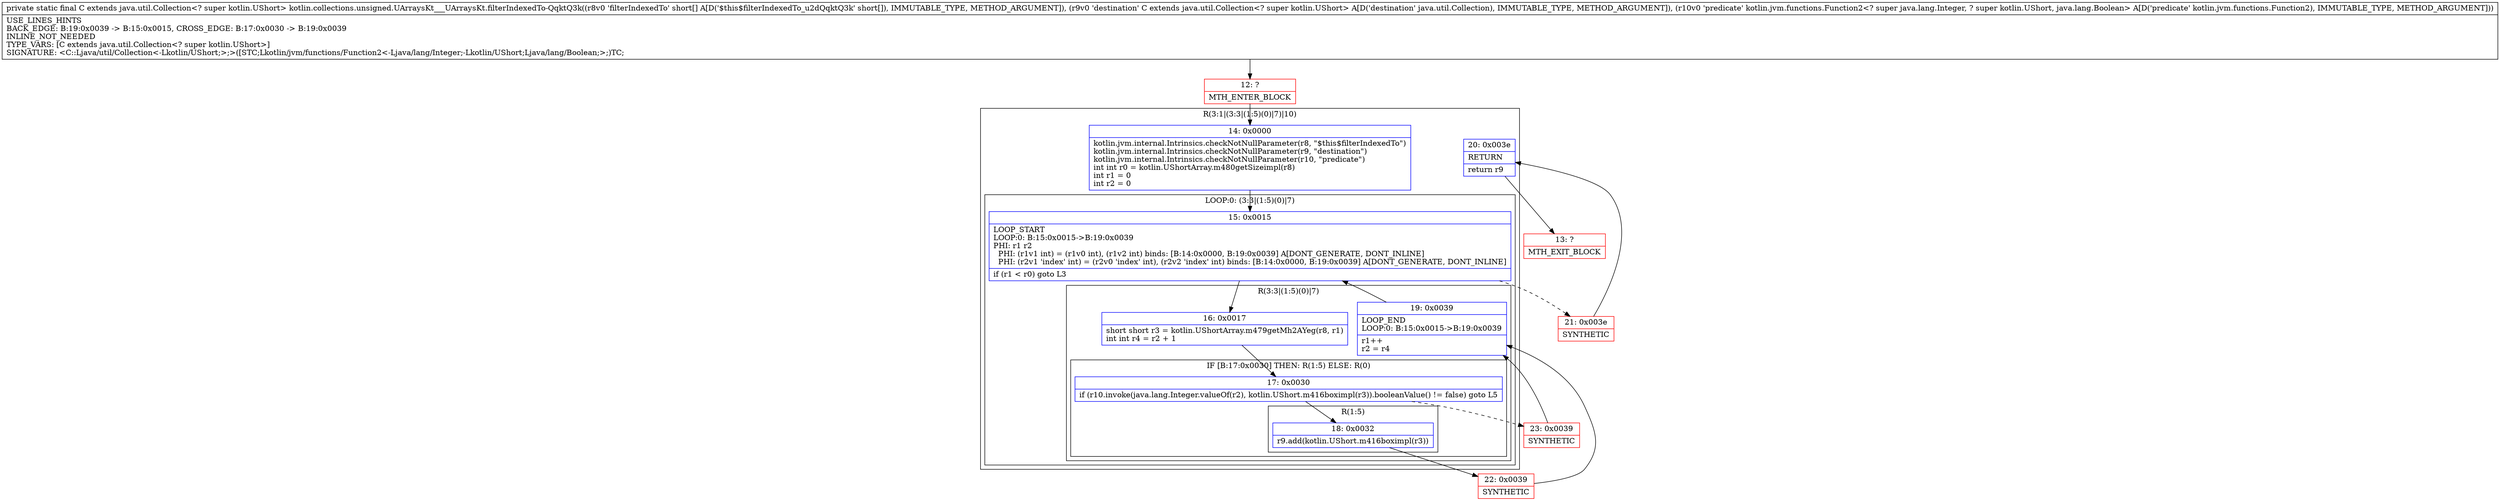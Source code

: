 digraph "CFG forkotlin.collections.unsigned.UArraysKt___UArraysKt.filterIndexedTo\-QqktQ3k([SLjava\/util\/Collection;Lkotlin\/jvm\/functions\/Function2;)Ljava\/util\/Collection;" {
subgraph cluster_Region_159751221 {
label = "R(3:1|(3:3|(1:5)(0)|7)|10)";
node [shape=record,color=blue];
Node_14 [shape=record,label="{14\:\ 0x0000|kotlin.jvm.internal.Intrinsics.checkNotNullParameter(r8, \"$this$filterIndexedTo\")\lkotlin.jvm.internal.Intrinsics.checkNotNullParameter(r9, \"destination\")\lkotlin.jvm.internal.Intrinsics.checkNotNullParameter(r10, \"predicate\")\lint int r0 = kotlin.UShortArray.m480getSizeimpl(r8)\lint r1 = 0\lint r2 = 0\l}"];
subgraph cluster_LoopRegion_837292521 {
label = "LOOP:0: (3:3|(1:5)(0)|7)";
node [shape=record,color=blue];
Node_15 [shape=record,label="{15\:\ 0x0015|LOOP_START\lLOOP:0: B:15:0x0015\-\>B:19:0x0039\lPHI: r1 r2 \l  PHI: (r1v1 int) = (r1v0 int), (r1v2 int) binds: [B:14:0x0000, B:19:0x0039] A[DONT_GENERATE, DONT_INLINE]\l  PHI: (r2v1 'index' int) = (r2v0 'index' int), (r2v2 'index' int) binds: [B:14:0x0000, B:19:0x0039] A[DONT_GENERATE, DONT_INLINE]\l|if (r1 \< r0) goto L3\l}"];
subgraph cluster_Region_2094659058 {
label = "R(3:3|(1:5)(0)|7)";
node [shape=record,color=blue];
Node_16 [shape=record,label="{16\:\ 0x0017|short short r3 = kotlin.UShortArray.m479getMh2AYeg(r8, r1)\lint int r4 = r2 + 1\l}"];
subgraph cluster_IfRegion_2080072664 {
label = "IF [B:17:0x0030] THEN: R(1:5) ELSE: R(0)";
node [shape=record,color=blue];
Node_17 [shape=record,label="{17\:\ 0x0030|if (r10.invoke(java.lang.Integer.valueOf(r2), kotlin.UShort.m416boximpl(r3)).booleanValue() != false) goto L5\l}"];
subgraph cluster_Region_1580874918 {
label = "R(1:5)";
node [shape=record,color=blue];
Node_18 [shape=record,label="{18\:\ 0x0032|r9.add(kotlin.UShort.m416boximpl(r3))\l}"];
}
subgraph cluster_Region_162823402 {
label = "R(0)";
node [shape=record,color=blue];
}
}
Node_19 [shape=record,label="{19\:\ 0x0039|LOOP_END\lLOOP:0: B:15:0x0015\-\>B:19:0x0039\l|r1++\lr2 = r4\l}"];
}
}
Node_20 [shape=record,label="{20\:\ 0x003e|RETURN\l|return r9\l}"];
}
Node_12 [shape=record,color=red,label="{12\:\ ?|MTH_ENTER_BLOCK\l}"];
Node_22 [shape=record,color=red,label="{22\:\ 0x0039|SYNTHETIC\l}"];
Node_23 [shape=record,color=red,label="{23\:\ 0x0039|SYNTHETIC\l}"];
Node_21 [shape=record,color=red,label="{21\:\ 0x003e|SYNTHETIC\l}"];
Node_13 [shape=record,color=red,label="{13\:\ ?|MTH_EXIT_BLOCK\l}"];
MethodNode[shape=record,label="{private static final C extends java.util.Collection\<? super kotlin.UShort\> kotlin.collections.unsigned.UArraysKt___UArraysKt.filterIndexedTo\-QqktQ3k((r8v0 'filterIndexedTo' short[] A[D('$this$filterIndexedTo_u2dQqktQ3k' short[]), IMMUTABLE_TYPE, METHOD_ARGUMENT]), (r9v0 'destination' C extends java.util.Collection\<? super kotlin.UShort\> A[D('destination' java.util.Collection), IMMUTABLE_TYPE, METHOD_ARGUMENT]), (r10v0 'predicate' kotlin.jvm.functions.Function2\<? super java.lang.Integer, ? super kotlin.UShort, java.lang.Boolean\> A[D('predicate' kotlin.jvm.functions.Function2), IMMUTABLE_TYPE, METHOD_ARGUMENT]))  | USE_LINES_HINTS\lBACK_EDGE: B:19:0x0039 \-\> B:15:0x0015, CROSS_EDGE: B:17:0x0030 \-\> B:19:0x0039\lINLINE_NOT_NEEDED\lTYPE_VARS: [C extends java.util.Collection\<? super kotlin.UShort\>]\lSIGNATURE: \<C::Ljava\/util\/Collection\<\-Lkotlin\/UShort;\>;\>([STC;Lkotlin\/jvm\/functions\/Function2\<\-Ljava\/lang\/Integer;\-Lkotlin\/UShort;Ljava\/lang\/Boolean;\>;)TC;\l}"];
MethodNode -> Node_12;Node_14 -> Node_15;
Node_15 -> Node_16;
Node_15 -> Node_21[style=dashed];
Node_16 -> Node_17;
Node_17 -> Node_18;
Node_17 -> Node_23[style=dashed];
Node_18 -> Node_22;
Node_19 -> Node_15;
Node_20 -> Node_13;
Node_12 -> Node_14;
Node_22 -> Node_19;
Node_23 -> Node_19;
Node_21 -> Node_20;
}

